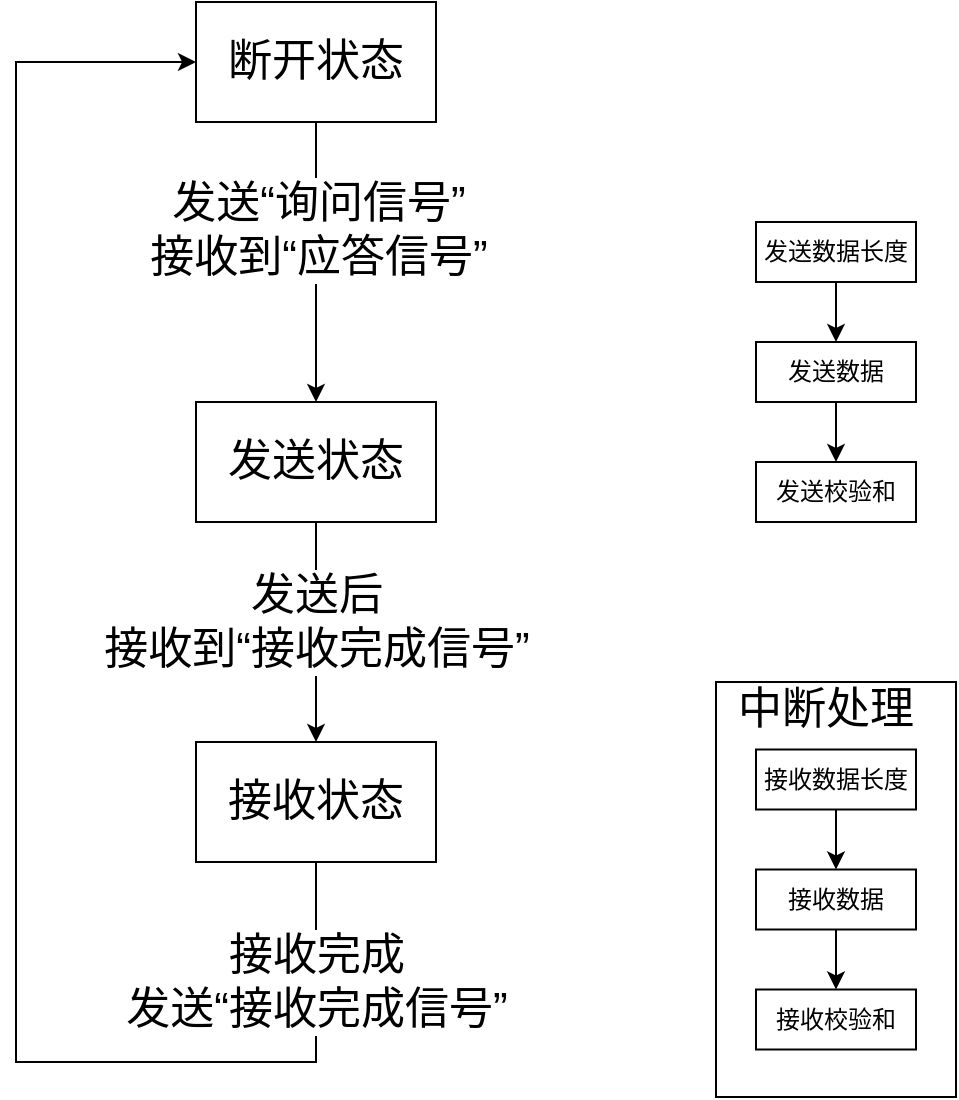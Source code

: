 <mxfile version="14.4.3" type="github">
  <diagram id="AVDE2UzuMkBJ7pr0MOgo" name="第 1 页">
    <mxGraphModel dx="813" dy="435" grid="1" gridSize="10" guides="1" tooltips="1" connect="1" arrows="1" fold="1" page="1" pageScale="1" pageWidth="1169" pageHeight="827" math="0" shadow="0">
      <root>
        <mxCell id="0" />
        <mxCell id="1" parent="0" />
        <mxCell id="MQjcBsZfcyUKjAySOVFH-25" value="" style="rounded=0;whiteSpace=wrap;html=1;fontSize=22;labelBackgroundColor=none;fillColor=none;" vertex="1" parent="1">
          <mxGeometry x="520" y="390" width="120" height="207.5" as="geometry" />
        </mxCell>
        <mxCell id="MQjcBsZfcyUKjAySOVFH-3" style="edgeStyle=orthogonalEdgeStyle;rounded=0;orthogonalLoop=1;jettySize=auto;html=1;exitX=0.5;exitY=1;exitDx=0;exitDy=0;entryX=0.5;entryY=0;entryDx=0;entryDy=0;" edge="1" parent="1" source="MQjcBsZfcyUKjAySOVFH-1" target="MQjcBsZfcyUKjAySOVFH-2">
          <mxGeometry relative="1" as="geometry" />
        </mxCell>
        <mxCell id="MQjcBsZfcyUKjAySOVFH-14" value="发送“询问信号”&lt;br&gt;接收到“应答信号”" style="edgeLabel;html=1;align=center;verticalAlign=middle;resizable=0;points=[];fontSize=22;" vertex="1" connectable="0" parent="MQjcBsZfcyUKjAySOVFH-3">
          <mxGeometry x="-0.237" y="1" relative="1" as="geometry">
            <mxPoint as="offset" />
          </mxGeometry>
        </mxCell>
        <mxCell id="MQjcBsZfcyUKjAySOVFH-1" value="断开状态" style="rounded=0;whiteSpace=wrap;html=1;fontSize=22;" vertex="1" parent="1">
          <mxGeometry x="260" y="50" width="120" height="60" as="geometry" />
        </mxCell>
        <mxCell id="MQjcBsZfcyUKjAySOVFH-5" value="" style="edgeStyle=orthogonalEdgeStyle;rounded=0;orthogonalLoop=1;jettySize=auto;html=1;" edge="1" parent="1" source="MQjcBsZfcyUKjAySOVFH-2" target="MQjcBsZfcyUKjAySOVFH-4">
          <mxGeometry relative="1" as="geometry" />
        </mxCell>
        <mxCell id="MQjcBsZfcyUKjAySOVFH-15" value="发送后&lt;br&gt;接收到“接收完成信号”" style="edgeLabel;html=1;align=center;verticalAlign=middle;resizable=0;points=[];fontSize=22;" vertex="1" connectable="0" parent="MQjcBsZfcyUKjAySOVFH-5">
          <mxGeometry x="-0.208" relative="1" as="geometry">
            <mxPoint y="6.55" as="offset" />
          </mxGeometry>
        </mxCell>
        <mxCell id="MQjcBsZfcyUKjAySOVFH-2" value="发送状态" style="rounded=0;whiteSpace=wrap;html=1;fontSize=22;" vertex="1" parent="1">
          <mxGeometry x="260" y="250" width="120" height="60" as="geometry" />
        </mxCell>
        <mxCell id="MQjcBsZfcyUKjAySOVFH-18" style="edgeStyle=orthogonalEdgeStyle;rounded=0;orthogonalLoop=1;jettySize=auto;html=1;exitX=0.5;exitY=1;exitDx=0;exitDy=0;fontSize=22;entryX=0;entryY=0.5;entryDx=0;entryDy=0;" edge="1" parent="1" source="MQjcBsZfcyUKjAySOVFH-4" target="MQjcBsZfcyUKjAySOVFH-1">
          <mxGeometry relative="1" as="geometry">
            <mxPoint x="170" y="230" as="targetPoint" />
            <Array as="points">
              <mxPoint x="320" y="580" />
              <mxPoint x="170" y="580" />
              <mxPoint x="170" y="80" />
            </Array>
          </mxGeometry>
        </mxCell>
        <mxCell id="MQjcBsZfcyUKjAySOVFH-19" value="接收完成&lt;br&gt;发送“接收完成信号”" style="edgeLabel;html=1;align=center;verticalAlign=middle;resizable=0;points=[];fontSize=22;" vertex="1" connectable="0" parent="MQjcBsZfcyUKjAySOVFH-18">
          <mxGeometry x="-0.941" y="2" relative="1" as="geometry">
            <mxPoint x="-2.01" y="35.17" as="offset" />
          </mxGeometry>
        </mxCell>
        <mxCell id="MQjcBsZfcyUKjAySOVFH-4" value="接收状态" style="rounded=0;whiteSpace=wrap;html=1;fontSize=22;" vertex="1" parent="1">
          <mxGeometry x="260" y="420" width="120" height="60" as="geometry" />
        </mxCell>
        <mxCell id="MQjcBsZfcyUKjAySOVFH-7" value="" style="edgeStyle=orthogonalEdgeStyle;rounded=0;orthogonalLoop=1;jettySize=auto;html=1;" edge="1" parent="1" source="MQjcBsZfcyUKjAySOVFH-8" target="MQjcBsZfcyUKjAySOVFH-10">
          <mxGeometry relative="1" as="geometry" />
        </mxCell>
        <mxCell id="MQjcBsZfcyUKjAySOVFH-8" value="发送数据长度" style="whiteSpace=wrap;html=1;rounded=0;" vertex="1" parent="1">
          <mxGeometry x="540" y="160" width="80" height="30" as="geometry" />
        </mxCell>
        <mxCell id="MQjcBsZfcyUKjAySOVFH-9" value="" style="edgeStyle=orthogonalEdgeStyle;rounded=0;orthogonalLoop=1;jettySize=auto;html=1;" edge="1" parent="1" source="MQjcBsZfcyUKjAySOVFH-10" target="MQjcBsZfcyUKjAySOVFH-12">
          <mxGeometry relative="1" as="geometry" />
        </mxCell>
        <mxCell id="MQjcBsZfcyUKjAySOVFH-10" value="发送数据" style="whiteSpace=wrap;html=1;rounded=0;" vertex="1" parent="1">
          <mxGeometry x="540" y="220" width="80" height="30" as="geometry" />
        </mxCell>
        <mxCell id="MQjcBsZfcyUKjAySOVFH-12" value="发送校验和" style="whiteSpace=wrap;html=1;rounded=0;" vertex="1" parent="1">
          <mxGeometry x="540" y="280" width="80" height="30" as="geometry" />
        </mxCell>
        <mxCell id="MQjcBsZfcyUKjAySOVFH-20" value="" style="edgeStyle=orthogonalEdgeStyle;rounded=0;orthogonalLoop=1;jettySize=auto;html=1;" edge="1" parent="1" source="MQjcBsZfcyUKjAySOVFH-21" target="MQjcBsZfcyUKjAySOVFH-23">
          <mxGeometry relative="1" as="geometry" />
        </mxCell>
        <mxCell id="MQjcBsZfcyUKjAySOVFH-21" value="接收数据长度" style="whiteSpace=wrap;html=1;rounded=0;" vertex="1" parent="1">
          <mxGeometry x="540" y="423.75" width="80" height="30" as="geometry" />
        </mxCell>
        <mxCell id="MQjcBsZfcyUKjAySOVFH-22" value="" style="edgeStyle=orthogonalEdgeStyle;rounded=0;orthogonalLoop=1;jettySize=auto;html=1;" edge="1" parent="1" source="MQjcBsZfcyUKjAySOVFH-23" target="MQjcBsZfcyUKjAySOVFH-24">
          <mxGeometry relative="1" as="geometry" />
        </mxCell>
        <mxCell id="MQjcBsZfcyUKjAySOVFH-23" value="接收数据" style="whiteSpace=wrap;html=1;rounded=0;" vertex="1" parent="1">
          <mxGeometry x="540" y="483.75" width="80" height="30" as="geometry" />
        </mxCell>
        <mxCell id="MQjcBsZfcyUKjAySOVFH-24" value="接收校验和" style="whiteSpace=wrap;html=1;rounded=0;" vertex="1" parent="1">
          <mxGeometry x="540" y="543.75" width="80" height="30" as="geometry" />
        </mxCell>
        <mxCell id="MQjcBsZfcyUKjAySOVFH-26" value="中断处理" style="text;html=1;strokeColor=none;fillColor=none;align=center;verticalAlign=middle;whiteSpace=wrap;rounded=0;labelBackgroundColor=none;fontSize=22;" vertex="1" parent="1">
          <mxGeometry x="520" y="394" width="110" height="20" as="geometry" />
        </mxCell>
      </root>
    </mxGraphModel>
  </diagram>
</mxfile>
